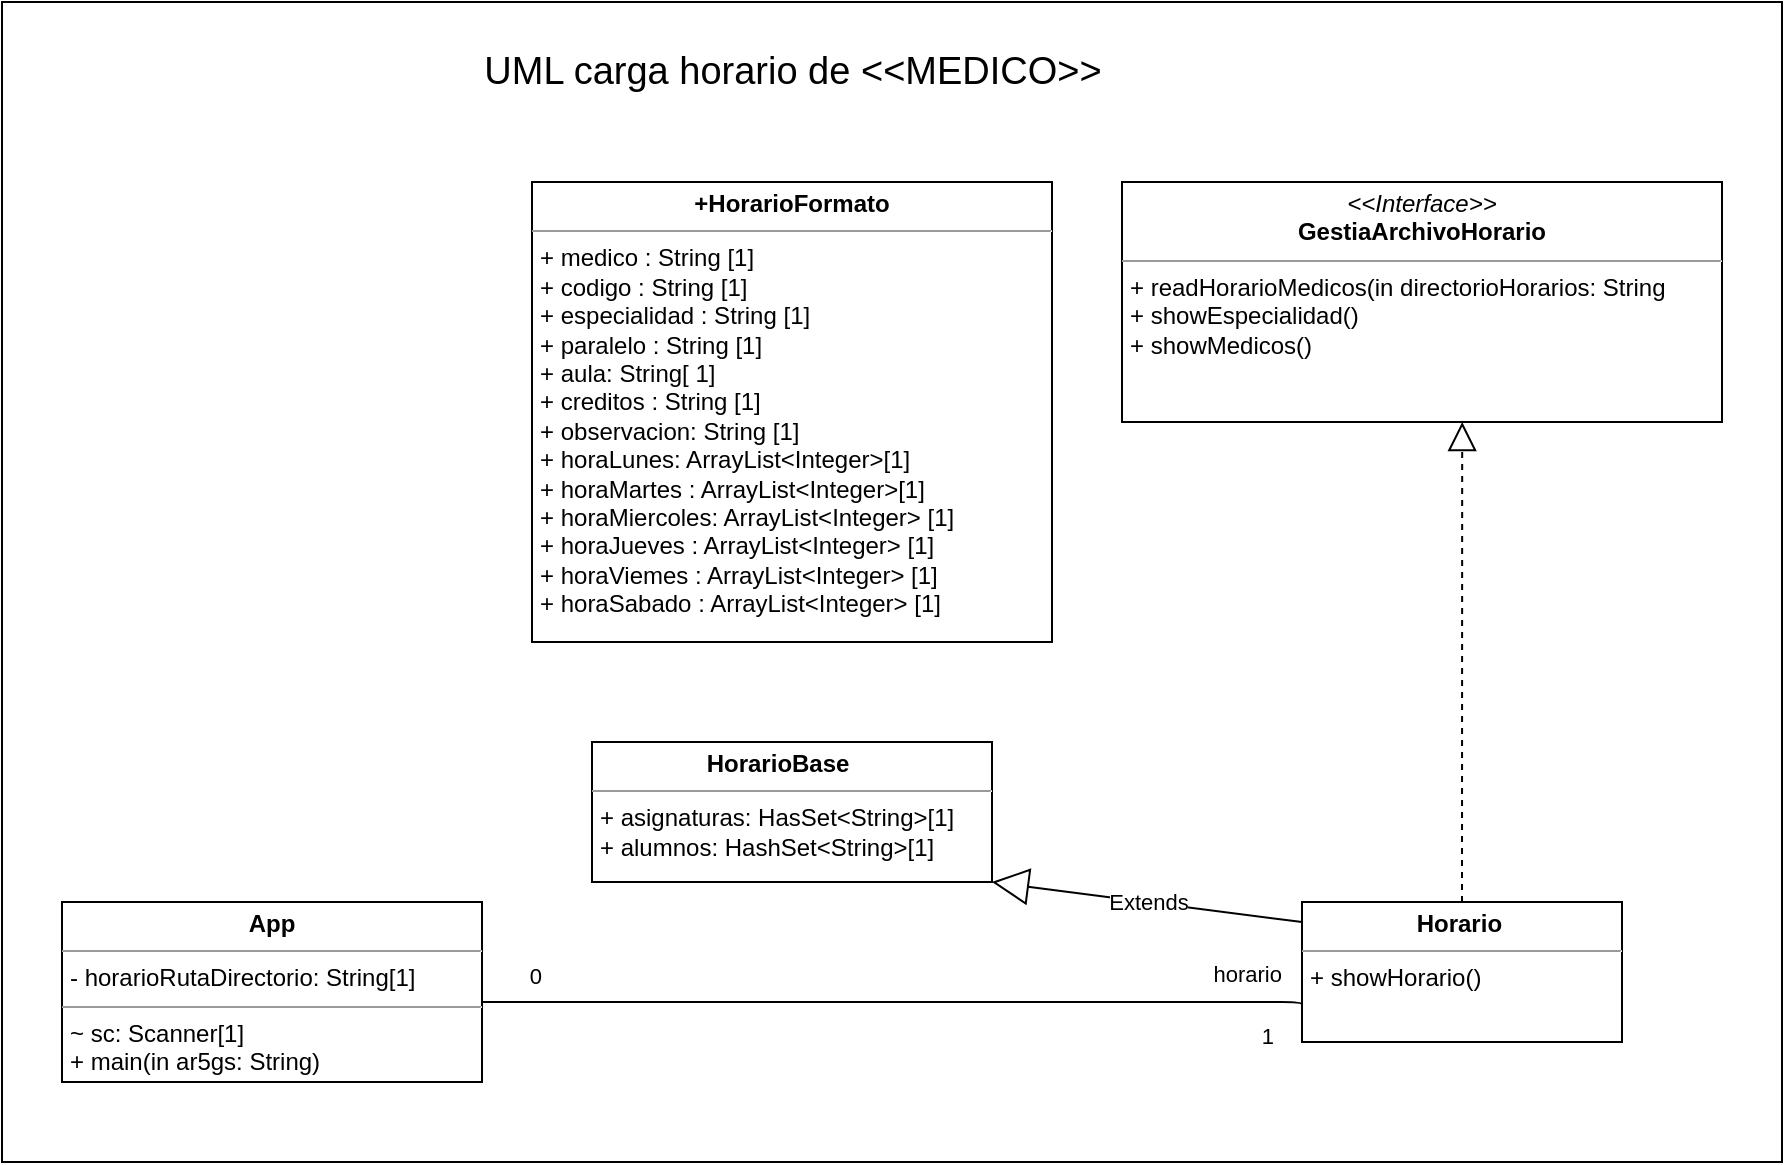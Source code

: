 <mxfile>
    <diagram id="o5bXTxwVwg41eYwUZYXa" name="Page-1">
        <mxGraphModel dx="906" dy="612" grid="1" gridSize="10" guides="1" tooltips="1" connect="1" arrows="1" fold="1" page="1" pageScale="1" pageWidth="850" pageHeight="1100" math="0" shadow="0">
            <root>
                <mxCell id="0"/>
                <mxCell id="1" parent="0"/>
                <mxCell id="15" value="" style="rounded=0;whiteSpace=wrap;html=1;" vertex="1" parent="1">
                    <mxGeometry x="30" y="60" width="890" height="580" as="geometry"/>
                </mxCell>
                <mxCell id="16" value="&lt;p style=&quot;margin: 4px 0px 0px; text-align: center;&quot;&gt;&lt;b&gt;+HorarioFormato&lt;/b&gt;&lt;/p&gt;&lt;hr size=&quot;1&quot;&gt;&lt;p style=&quot;margin: 0px 0px 0px 4px;&quot;&gt;+ medico&lt;span style=&quot;background-color: initial;&quot;&gt;&amp;nbsp;: String [1]&lt;/span&gt;&lt;/p&gt;&lt;p style=&quot;margin: 0px 0px 0px 4px;&quot;&gt;+ codigo : String [1]&lt;/p&gt;&lt;p style=&quot;margin: 0px 0px 0px 4px;&quot;&gt;+ especialidad : String [1]&lt;/p&gt;&lt;p style=&quot;margin: 0px 0px 0px 4px;&quot;&gt;+ paralelo : String [1]&lt;/p&gt;&lt;p style=&quot;margin: 0px 0px 0px 4px;&quot;&gt;+ aula: String[ 1]&lt;/p&gt;&lt;p style=&quot;margin: 0px 0px 0px 4px;&quot;&gt;+ creditos : String [1]&lt;/p&gt;&lt;p style=&quot;margin: 0px 0px 0px 4px;&quot;&gt;+ observacion: String [1]&lt;/p&gt;&lt;p style=&quot;margin: 0px 0px 0px 4px;&quot;&gt;+ horaLunes: ArrayList&amp;lt;Integer&amp;gt;[1]&lt;/p&gt;&lt;p style=&quot;margin: 0px 0px 0px 4px;&quot;&gt;+ horaMartes : ArrayList&amp;lt;Integer&amp;gt;[1]&lt;/p&gt;&lt;p style=&quot;margin: 0px 0px 0px 4px;&quot;&gt;+ horaMiercoles: ArrayList&amp;lt;Integer&amp;gt; [1]&lt;/p&gt;&lt;p style=&quot;margin: 0px 0px 0px 4px;&quot;&gt;+ horaJueves : ArrayList&amp;lt;Integer&amp;gt; [1]&lt;/p&gt;&lt;p style=&quot;margin: 0px 0px 0px 4px;&quot;&gt;+ horaViemes : ArrayList&amp;lt;Integer&amp;gt; [1]&lt;/p&gt;&lt;p style=&quot;margin: 0px 0px 0px 4px;&quot;&gt;+ horaSabado : ArrayList&amp;lt;Integer&amp;gt; [1]&lt;/p&gt;" style="verticalAlign=top;align=left;overflow=fill;fontSize=12;fontFamily=Helvetica;html=1;" vertex="1" parent="1">
                    <mxGeometry x="295" y="150" width="260" height="230" as="geometry"/>
                </mxCell>
                <mxCell id="17" value="&lt;p style=&quot;margin:0px;margin-top:4px;text-align:center;&quot;&gt;&lt;/p&gt;&lt;p style=&quot;margin:0px;margin-left:4px;&quot;&gt;&lt;b&gt;&lt;span style=&quot;white-space: pre;&quot;&gt;&#9;&lt;/span&gt;&lt;span style=&quot;white-space: pre;&quot;&gt;&#9;&lt;/span&gt;Horario&lt;/b&gt;&lt;/p&gt;&lt;hr size=&quot;1&quot;&gt;&lt;p style=&quot;margin:0px;margin-left:4px;&quot;&gt;+ showHorario()&lt;/p&gt;" style="verticalAlign=top;align=left;overflow=fill;fontSize=12;fontFamily=Helvetica;html=1;" vertex="1" parent="1">
                    <mxGeometry x="680" y="510" width="160" height="70" as="geometry"/>
                </mxCell>
                <mxCell id="18" value="&lt;p style=&quot;margin:0px;margin-top:4px;text-align:center;&quot;&gt;&lt;i&gt;&amp;lt;&amp;lt;Interface&amp;gt;&amp;gt;&lt;/i&gt;&lt;br&gt;&lt;b&gt;GestiaArchivoHorario&lt;/b&gt;&lt;/p&gt;&lt;hr size=&quot;1&quot;&gt;&lt;p style=&quot;margin:0px;margin-left:4px;&quot;&gt;+ readHorarioMedicos(in directorioHorarios: String&lt;/p&gt;&lt;p style=&quot;margin:0px;margin-left:4px;&quot;&gt;+ showEspecialidad()&lt;/p&gt;&lt;p style=&quot;margin:0px;margin-left:4px;&quot;&gt;+ showMedicos()&lt;/p&gt;" style="verticalAlign=top;align=left;overflow=fill;fontSize=12;fontFamily=Helvetica;html=1;" vertex="1" parent="1">
                    <mxGeometry x="590" y="150" width="300" height="120" as="geometry"/>
                </mxCell>
                <mxCell id="19" value="&lt;p style=&quot;margin:0px;margin-top:4px;text-align:center;&quot;&gt;&lt;b&gt;App&lt;/b&gt;&lt;/p&gt;&lt;hr size=&quot;1&quot;&gt;&lt;p style=&quot;margin:0px;margin-left:4px;&quot;&gt;- horarioRutaDirectorio: String[1]&lt;/p&gt;&lt;hr size=&quot;1&quot;&gt;&lt;p style=&quot;margin:0px;margin-left:4px;&quot;&gt;~ sc: Scanner[1]&lt;/p&gt;&lt;p style=&quot;margin:0px;margin-left:4px;&quot;&gt;+ main(in ar5gs: String)&lt;/p&gt;" style="verticalAlign=top;align=left;overflow=fill;fontSize=12;fontFamily=Helvetica;html=1;" vertex="1" parent="1">
                    <mxGeometry x="60" y="510" width="210" height="90" as="geometry"/>
                </mxCell>
                <mxCell id="20" value="&lt;p style=&quot;margin:0px;margin-top:4px;text-align:center;&quot;&gt;&lt;/p&gt;&lt;p style=&quot;margin:0px;margin-left:4px;&quot;&gt;&lt;b&gt;&lt;span style=&quot;white-space: pre;&quot;&gt;&#9;&lt;/span&gt;&lt;span style=&quot;white-space: pre;&quot;&gt;&#9;&lt;/span&gt;HorarioBase&lt;/b&gt;&lt;/p&gt;&lt;hr size=&quot;1&quot;&gt;&lt;p style=&quot;margin:0px;margin-left:4px;&quot;&gt;+ asignaturas: HasSet&amp;lt;String&amp;gt;[1]&lt;/p&gt;&lt;p style=&quot;margin:0px;margin-left:4px;&quot;&gt;+ alumnos: HashSet&amp;lt;String&amp;gt;[1]&lt;/p&gt;" style="verticalAlign=top;align=left;overflow=fill;fontSize=12;fontFamily=Helvetica;html=1;" vertex="1" parent="1">
                    <mxGeometry x="325" y="430" width="200" height="70" as="geometry"/>
                </mxCell>
                <mxCell id="21" value="" style="endArrow=block;dashed=1;endFill=0;endSize=12;html=1;exitX=0.5;exitY=0;exitDx=0;exitDy=0;entryX=0.567;entryY=1;entryDx=0;entryDy=0;entryPerimeter=0;" edge="1" parent="1" source="17" target="18">
                    <mxGeometry width="160" relative="1" as="geometry">
                        <mxPoint x="710" y="440" as="sourcePoint"/>
                        <mxPoint x="760" y="280" as="targetPoint"/>
                    </mxGeometry>
                </mxCell>
                <mxCell id="22" value="Extends" style="endArrow=block;endSize=16;endFill=0;html=1;entryX=1;entryY=1;entryDx=0;entryDy=0;exitX=0;exitY=0.143;exitDx=0;exitDy=0;exitPerimeter=0;" edge="1" parent="1" source="17" target="20">
                    <mxGeometry width="160" relative="1" as="geometry">
                        <mxPoint x="410" y="554.5" as="sourcePoint"/>
                        <mxPoint x="570" y="554.5" as="targetPoint"/>
                    </mxGeometry>
                </mxCell>
                <mxCell id="23" value="" style="endArrow=none;html=1;edgeStyle=orthogonalEdgeStyle;entryX=0;entryY=0.75;entryDx=0;entryDy=0;" edge="1" parent="1" target="17">
                    <mxGeometry relative="1" as="geometry">
                        <mxPoint x="270" y="560" as="sourcePoint"/>
                        <mxPoint x="430" y="560" as="targetPoint"/>
                        <Array as="points">
                            <mxPoint x="680" y="560"/>
                        </Array>
                    </mxGeometry>
                </mxCell>
                <mxCell id="24" value="horario" style="edgeLabel;resizable=0;html=1;align=right;verticalAlign=bottom;" connectable="0" vertex="1" parent="23">
                    <mxGeometry x="1" relative="1" as="geometry">
                        <mxPoint x="-10" y="-8" as="offset"/>
                    </mxGeometry>
                </mxCell>
                <mxCell id="25" value="1" style="edgeLabel;resizable=0;html=1;align=right;verticalAlign=bottom;" connectable="0" vertex="1" parent="1">
                    <mxGeometry x="670" y="590" as="geometry">
                        <mxPoint x="-4" y="-5" as="offset"/>
                    </mxGeometry>
                </mxCell>
                <mxCell id="26" value="0" style="edgeLabel;resizable=0;html=1;align=right;verticalAlign=bottom;" connectable="0" vertex="1" parent="1">
                    <mxGeometry x="300" y="555" as="geometry"/>
                </mxCell>
                <mxCell id="28" value="&lt;font style=&quot;font-size: 19px;&quot;&gt;UML carga horario de &amp;lt;&amp;lt;MEDICO&amp;gt;&amp;gt;&lt;/font&gt;" style="text;html=1;align=center;verticalAlign=middle;resizable=0;points=[];autosize=1;strokeColor=none;fillColor=none;" vertex="1" parent="1">
                    <mxGeometry x="260" y="75" width="330" height="40" as="geometry"/>
                </mxCell>
            </root>
        </mxGraphModel>
    </diagram>
</mxfile>